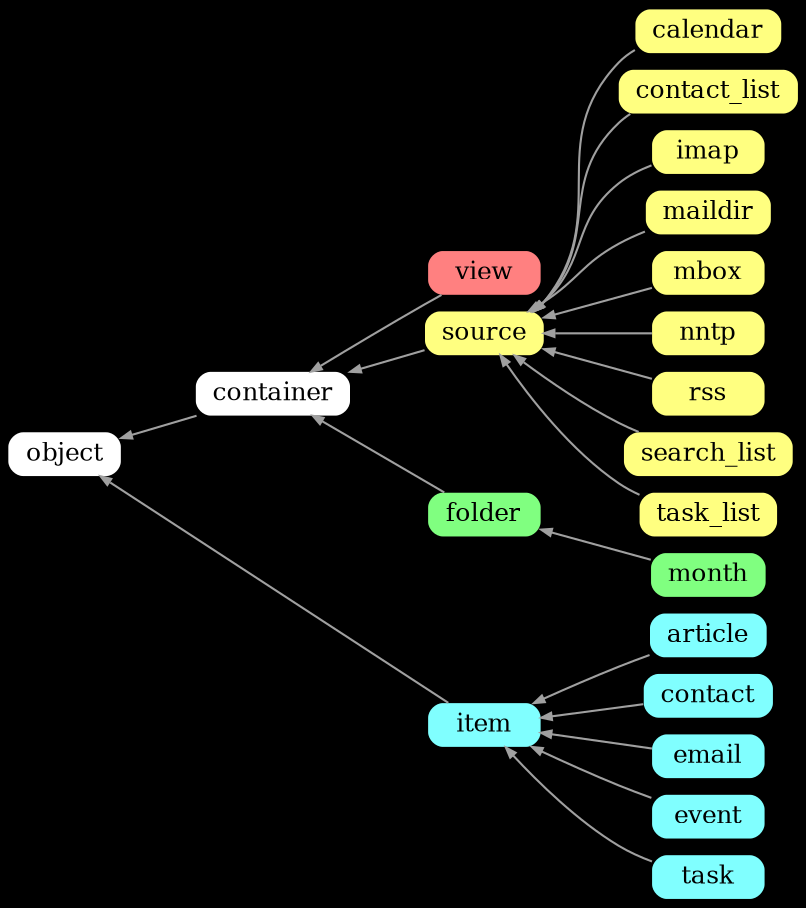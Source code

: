 digraph inherit {
	graph [
		rankdir="RL"
		bgcolor="black"
		color="white"
		nodesep="0.1"
		// ranksep="0.5"
	];

	node [
		shape="Mrecord"
		fontsize="12"
		style="filled"
		height="0.2"
		penwidth="0.0"
	];

	edge [
		penwidth="1.0"
		color="#A0A0A0"
		arrowsize="0.5"
	];


	object       [ fillcolor="#ffffff" ];
	container    [ fillcolor="#ffffff" ];

	view         [ fillcolor="#ff8080" ];

	source       [ fillcolor="#ffff80" ];
	calendar     [ fillcolor="#ffff80" ];
	contact_list [ fillcolor="#ffff80" ];
	imap         [ fillcolor="#ffff80" ];
	maildir      [ fillcolor="#ffff80" ];
	mbox         [ fillcolor="#ffff80" ];
	nntp         [ fillcolor="#ffff80" ];
	rss          [ fillcolor="#ffff80" ];
	search_list  [ fillcolor="#ffff80" ];
	task_list    [ fillcolor="#ffff80" ];

	folder       [ fillcolor="#80ff80" ];
	month        [ fillcolor="#80ff80" ];

	item         [ fillcolor="#80ffff" ];
	article      [ fillcolor="#80ffff" ];
	contact      [ fillcolor="#80ffff" ];
	email        [ fillcolor="#80ffff" ];
	event        [ fillcolor="#80ffff" ];
	task         [ fillcolor="#80ffff" ];

	container    -> object;

	view         -> container;
	folder       -> container;
	source       -> container;

	item         -> object;

	month        -> folder;

	calendar     -> source;
	contact_list -> source;
	imap         -> source;
	maildir      -> source;
	mbox         -> source;
	nntp         -> source;
	rss          -> source;
	search_list  -> source;
	task_list    -> source;

	article      -> item;
	contact      -> item;
	email        -> item;
	event        -> item;
	task         -> item;

	{ rank=same source folder };
	{ rank=same view source folder item };
}

